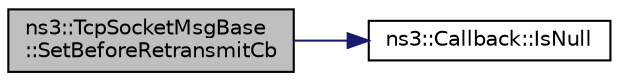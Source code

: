 digraph "ns3::TcpSocketMsgBase::SetBeforeRetransmitCb"
{
  edge [fontname="Helvetica",fontsize="10",labelfontname="Helvetica",labelfontsize="10"];
  node [fontname="Helvetica",fontsize="10",shape=record];
  rankdir="LR";
  Node1 [label="ns3::TcpSocketMsgBase\l::SetBeforeRetransmitCb",height=0.2,width=0.4,color="black", fillcolor="grey75", style="filled", fontcolor="black"];
  Node1 -> Node2 [color="midnightblue",fontsize="10",style="solid"];
  Node2 [label="ns3::Callback::IsNull",height=0.2,width=0.4,color="black", fillcolor="white", style="filled",URL="$d1/d48/classns3_1_1Callback.html#aa8e27826badbf37f84763f36f70d9b54"];
}

